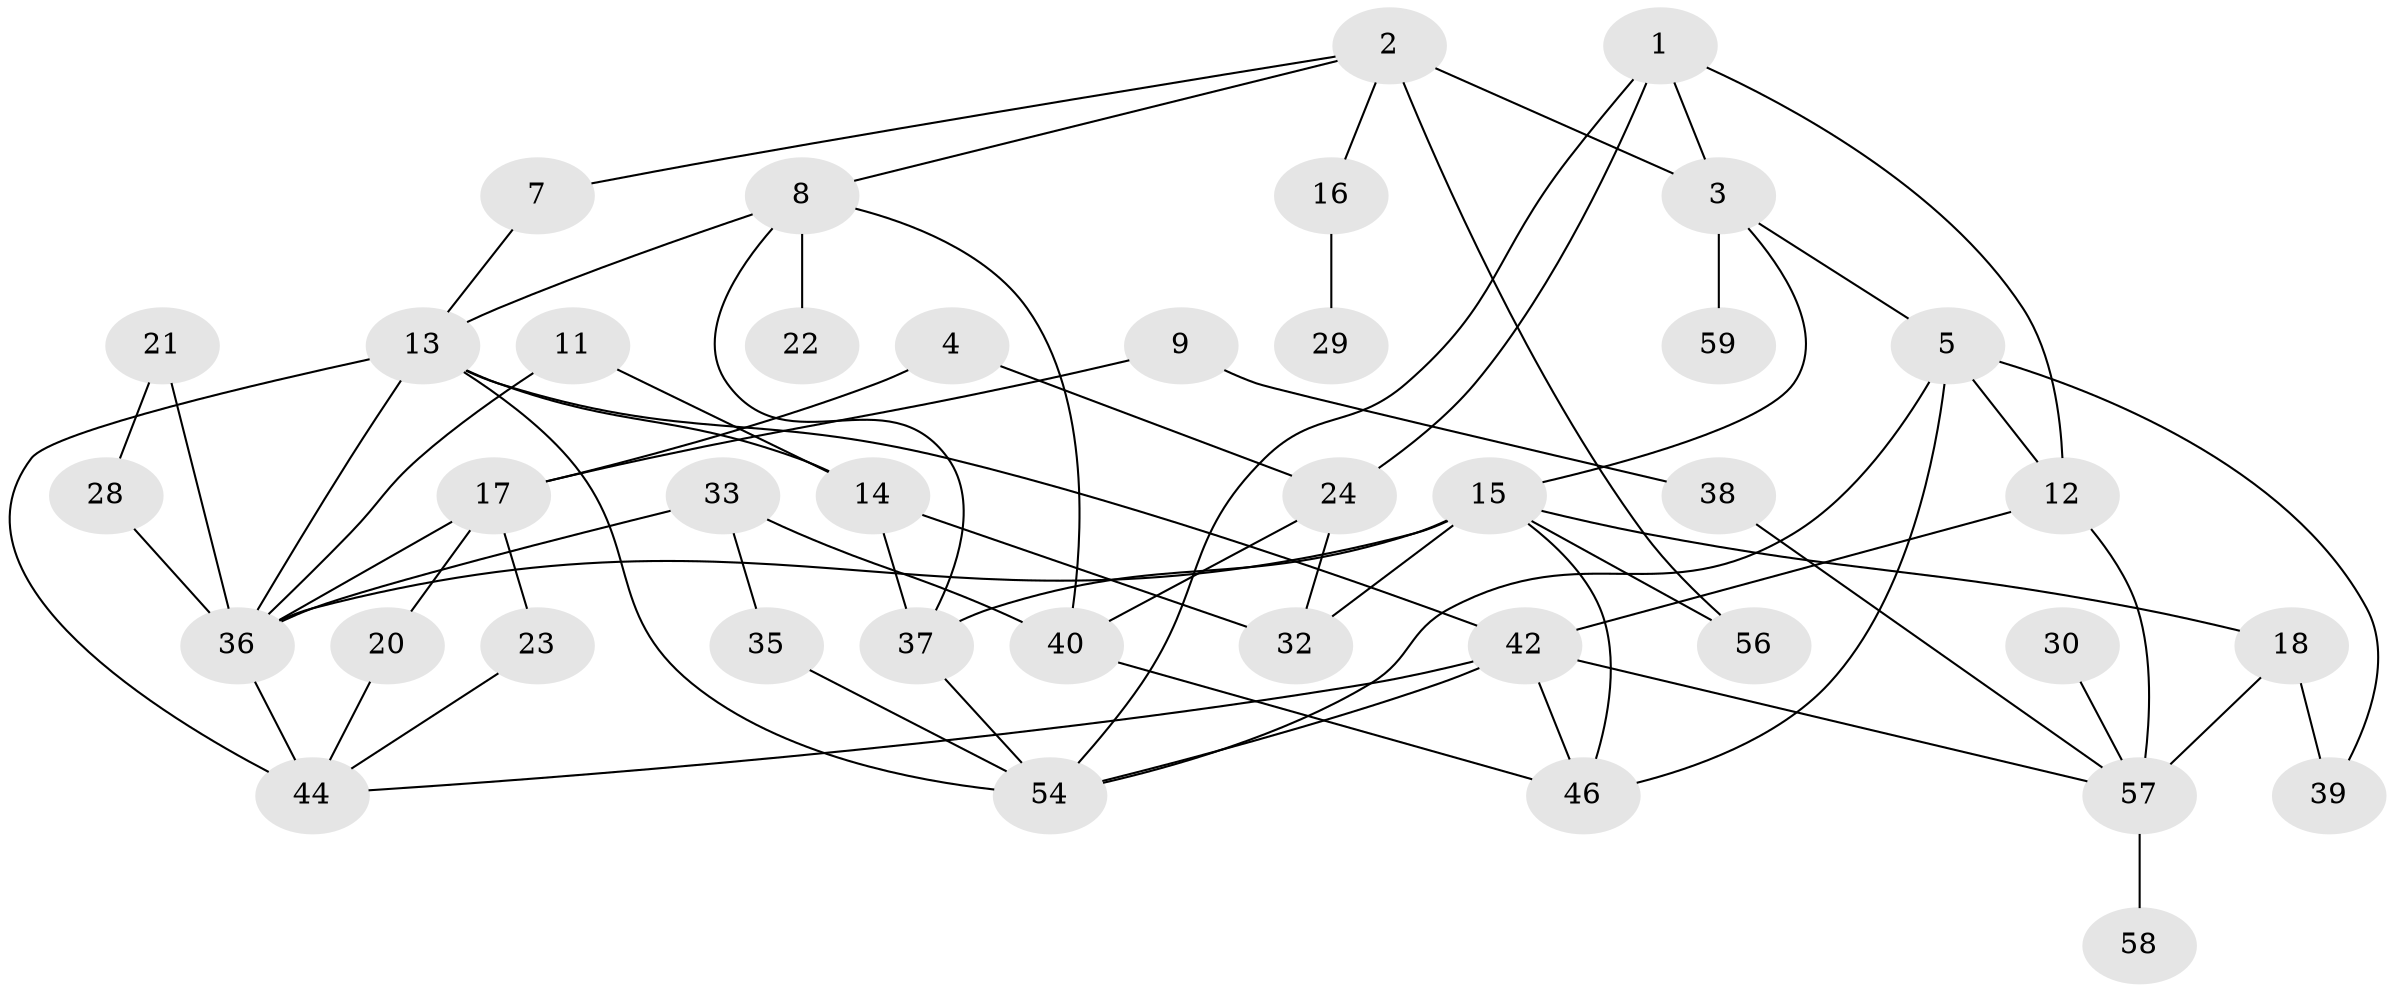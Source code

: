 // original degree distribution, {4: 0.19047619047619047, 6: 0.031746031746031744, 2: 0.31746031746031744, 5: 0.14285714285714285, 1: 0.14285714285714285, 3: 0.15873015873015872, 8: 0.015873015873015872}
// Generated by graph-tools (version 1.1) at 2025/41/03/06/25 10:41:22]
// undirected, 40 vertices, 69 edges
graph export_dot {
graph [start="1"]
  node [color=gray90,style=filled];
  1 [super="+34"];
  2 [super="+47"];
  3 [super="+6"];
  4;
  5 [super="+10"];
  7;
  8 [super="+53"];
  9 [super="+19"];
  11 [super="+25"];
  12;
  13 [super="+63"];
  14 [super="+27"];
  15 [super="+43"];
  16 [super="+26"];
  17 [super="+41"];
  18 [super="+60"];
  20;
  21;
  22;
  23 [super="+49"];
  24 [super="+31"];
  28;
  29;
  30;
  32;
  33 [super="+55"];
  35;
  36 [super="+52"];
  37;
  38;
  39;
  40 [super="+50"];
  42 [super="+51"];
  44 [super="+45"];
  46 [super="+48"];
  54 [super="+62"];
  56;
  57 [super="+61"];
  58;
  59;
  1 -- 3;
  1 -- 12;
  1 -- 24;
  1 -- 54;
  2 -- 3;
  2 -- 16;
  2 -- 56 [weight=2];
  2 -- 8;
  2 -- 7;
  3 -- 5;
  3 -- 59;
  3 -- 15;
  4 -- 17;
  4 -- 24;
  5 -- 12;
  5 -- 39;
  5 -- 46;
  5 -- 54;
  7 -- 13;
  8 -- 37;
  8 -- 22;
  8 -- 13;
  8 -- 40;
  9 -- 38;
  9 -- 17;
  11 -- 14;
  11 -- 36;
  12 -- 42;
  12 -- 57;
  13 -- 44;
  13 -- 42;
  13 -- 14;
  13 -- 54;
  13 -- 36;
  14 -- 32;
  14 -- 37;
  15 -- 32;
  15 -- 37;
  15 -- 18;
  15 -- 56;
  15 -- 46;
  15 -- 36;
  16 -- 29;
  17 -- 20;
  17 -- 23;
  17 -- 36 [weight=2];
  18 -- 57 [weight=2];
  18 -- 39;
  20 -- 44;
  21 -- 28;
  21 -- 36;
  23 -- 44;
  24 -- 32;
  24 -- 40;
  28 -- 36;
  30 -- 57;
  33 -- 35;
  33 -- 36;
  33 -- 40;
  35 -- 54;
  36 -- 44 [weight=2];
  37 -- 54;
  38 -- 57;
  40 -- 46;
  42 -- 54;
  42 -- 44;
  42 -- 46;
  42 -- 57;
  57 -- 58;
}
